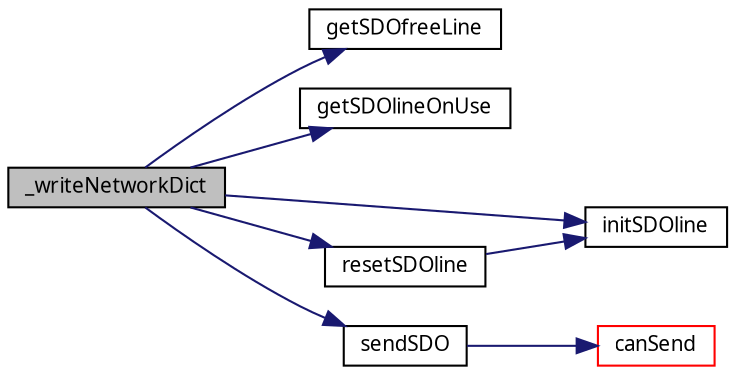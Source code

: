 digraph G
{
  edge [fontname="FreeSans.ttf",fontsize=10,labelfontname="FreeSans.ttf",labelfontsize=10];
  node [fontname="FreeSans.ttf",fontsize=10,shape=record];
  rankdir=LR;
  Node1 [label="_writeNetworkDict",height=0.2,width=0.4,color="black", fillcolor="grey75", style="filled" fontcolor="black"];
  Node1 -> Node2 [color="midnightblue",fontsize=10,style="solid",fontname="FreeSans.ttf"];
  Node2 [label="getSDOfreeLine",height=0.2,width=0.4,color="black", fillcolor="white", style="filled",URL="$sdo_8c.html#58d1f9691977617601beb9e5b4123252"];
  Node1 -> Node3 [color="midnightblue",fontsize=10,style="solid",fontname="FreeSans.ttf"];
  Node3 [label="getSDOlineOnUse",height=0.2,width=0.4,color="black", fillcolor="white", style="filled",URL="$sdo_8c.html#bb0c376b048ab2c6e0524b135b62376f"];
  Node1 -> Node4 [color="midnightblue",fontsize=10,style="solid",fontname="FreeSans.ttf"];
  Node4 [label="initSDOline",height=0.2,width=0.4,color="black", fillcolor="white", style="filled",URL="$sdo_8c.html#b9c873a15f55b29112b5527a6cc6898d"];
  Node1 -> Node5 [color="midnightblue",fontsize=10,style="solid",fontname="FreeSans.ttf"];
  Node5 [label="resetSDOline",height=0.2,width=0.4,color="black", fillcolor="white", style="filled",URL="$sdo_8c.html#42d33be015d4c4c83c73f1f0e588f481"];
  Node5 -> Node4 [color="midnightblue",fontsize=10,style="solid",fontname="FreeSans.ttf"];
  Node1 -> Node6 [color="midnightblue",fontsize=10,style="solid",fontname="FreeSans.ttf"];
  Node6 [label="sendSDO",height=0.2,width=0.4,color="black", fillcolor="white", style="filled",URL="$sdo_8c.html#c6b5d7d1439d537da992a96644a1ca5d"];
  Node6 -> Node7 [color="midnightblue",fontsize=10,style="solid",fontname="FreeSans.ttf"];
  Node7 [label="canSend",height=0.2,width=0.4,color="red", fillcolor="white", style="filled",URL="$canOpenDriver_8c.html#b57b4b3c000e9f61135175495e874977"];
}
